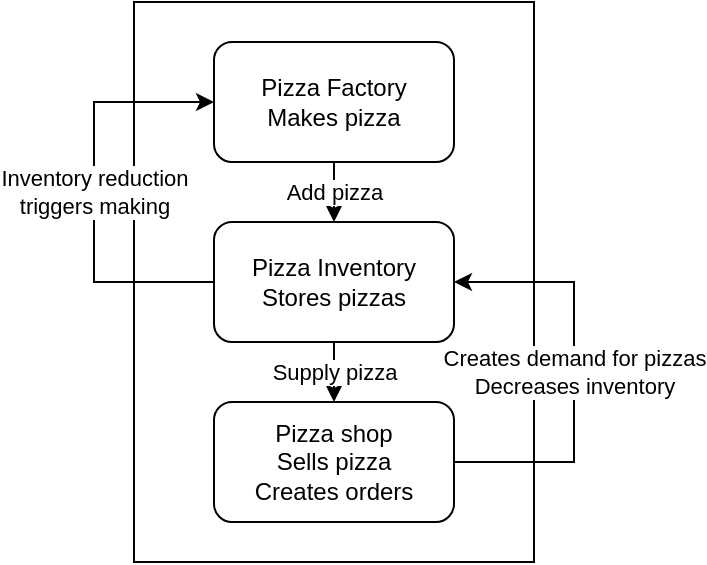 <mxfile version="15.5.4" type="github">
  <diagram id="x4pHbmTj7K6DYPsnJGb2" name="Page-1">
    <mxGraphModel dx="2272" dy="709" grid="1" gridSize="10" guides="1" tooltips="1" connect="1" arrows="1" fold="1" page="1" pageScale="1" pageWidth="850" pageHeight="1100" math="0" shadow="0">
      <root>
        <mxCell id="0" />
        <mxCell id="1" parent="0" />
        <mxCell id="dJZv6Eb3j6lY1SrU81eb-1" value="" style="rounded=0;whiteSpace=wrap;html=1;" parent="1" vertex="1">
          <mxGeometry x="20" y="10" width="200" height="280" as="geometry" />
        </mxCell>
        <mxCell id="4NhbtSp77wjc2r_YNsHY-1" value="&lt;div&gt;Pizza shop&lt;br&gt;Sells pizza&lt;br&gt;&lt;/div&gt;&lt;div&gt;Creates orders&lt;br&gt;&lt;/div&gt;" style="rounded=1;whiteSpace=wrap;html=1;" parent="1" vertex="1">
          <mxGeometry x="60" y="210" width="120" height="60" as="geometry" />
        </mxCell>
        <mxCell id="4NhbtSp77wjc2r_YNsHY-2" value="&lt;div&gt;Pizza Inventory&lt;/div&gt;&lt;div&gt;Stores pizzas&lt;br&gt;&lt;/div&gt;" style="rounded=1;whiteSpace=wrap;html=1;" parent="1" vertex="1">
          <mxGeometry x="60" y="120" width="120" height="60" as="geometry" />
        </mxCell>
        <mxCell id="4NhbtSp77wjc2r_YNsHY-3" value="&lt;div&gt;Pizza Factory&lt;/div&gt;&lt;div&gt;Makes pizza&lt;br&gt;&lt;/div&gt;" style="rounded=1;whiteSpace=wrap;html=1;" parent="1" vertex="1">
          <mxGeometry x="60" y="30" width="120" height="60" as="geometry" />
        </mxCell>
        <mxCell id="dJZv6Eb3j6lY1SrU81eb-4" value="&lt;div&gt;Creates demand for pizzas&lt;br&gt;&lt;/div&gt;&lt;div&gt;Decreases inventory&lt;br&gt;&lt;/div&gt;" style="endArrow=classic;html=1;rounded=0;exitX=1;exitY=0.5;exitDx=0;exitDy=0;entryX=1;entryY=0.5;entryDx=0;entryDy=0;" parent="1" source="4NhbtSp77wjc2r_YNsHY-1" target="4NhbtSp77wjc2r_YNsHY-2" edge="1">
          <mxGeometry width="50" height="50" relative="1" as="geometry">
            <mxPoint x="400" y="410" as="sourcePoint" />
            <mxPoint x="450" y="360" as="targetPoint" />
            <Array as="points">
              <mxPoint x="240" y="240" />
              <mxPoint x="240" y="200" />
              <mxPoint x="240" y="150" />
            </Array>
          </mxGeometry>
        </mxCell>
        <mxCell id="dJZv6Eb3j6lY1SrU81eb-5" value="&lt;div&gt;Inventory reduction &lt;br&gt;&lt;/div&gt;&lt;div&gt;triggers making&lt;br&gt;&lt;/div&gt;" style="endArrow=classic;html=1;rounded=0;exitX=0;exitY=0.5;exitDx=0;exitDy=0;entryX=0;entryY=0.5;entryDx=0;entryDy=0;" parent="1" source="4NhbtSp77wjc2r_YNsHY-2" target="4NhbtSp77wjc2r_YNsHY-3" edge="1">
          <mxGeometry width="50" height="50" relative="1" as="geometry">
            <mxPoint x="400" y="410" as="sourcePoint" />
            <mxPoint x="450" y="360" as="targetPoint" />
            <Array as="points">
              <mxPoint y="150" />
              <mxPoint y="60" />
            </Array>
          </mxGeometry>
        </mxCell>
        <mxCell id="dJZv6Eb3j6lY1SrU81eb-7" value="Add pizza" style="endArrow=classic;html=1;rounded=0;exitX=0.5;exitY=1;exitDx=0;exitDy=0;entryX=0.5;entryY=0;entryDx=0;entryDy=0;" parent="1" source="4NhbtSp77wjc2r_YNsHY-3" target="4NhbtSp77wjc2r_YNsHY-2" edge="1">
          <mxGeometry width="50" height="50" relative="1" as="geometry">
            <mxPoint x="400" y="410" as="sourcePoint" />
            <mxPoint x="450" y="360" as="targetPoint" />
          </mxGeometry>
        </mxCell>
        <mxCell id="dJZv6Eb3j6lY1SrU81eb-8" value="Supply pizza" style="endArrow=classic;html=1;rounded=0;exitX=0.5;exitY=1;exitDx=0;exitDy=0;" parent="1" source="4NhbtSp77wjc2r_YNsHY-2" target="4NhbtSp77wjc2r_YNsHY-1" edge="1">
          <mxGeometry width="50" height="50" relative="1" as="geometry">
            <mxPoint x="400" y="410" as="sourcePoint" />
            <mxPoint x="450" y="360" as="targetPoint" />
          </mxGeometry>
        </mxCell>
      </root>
    </mxGraphModel>
  </diagram>
</mxfile>
